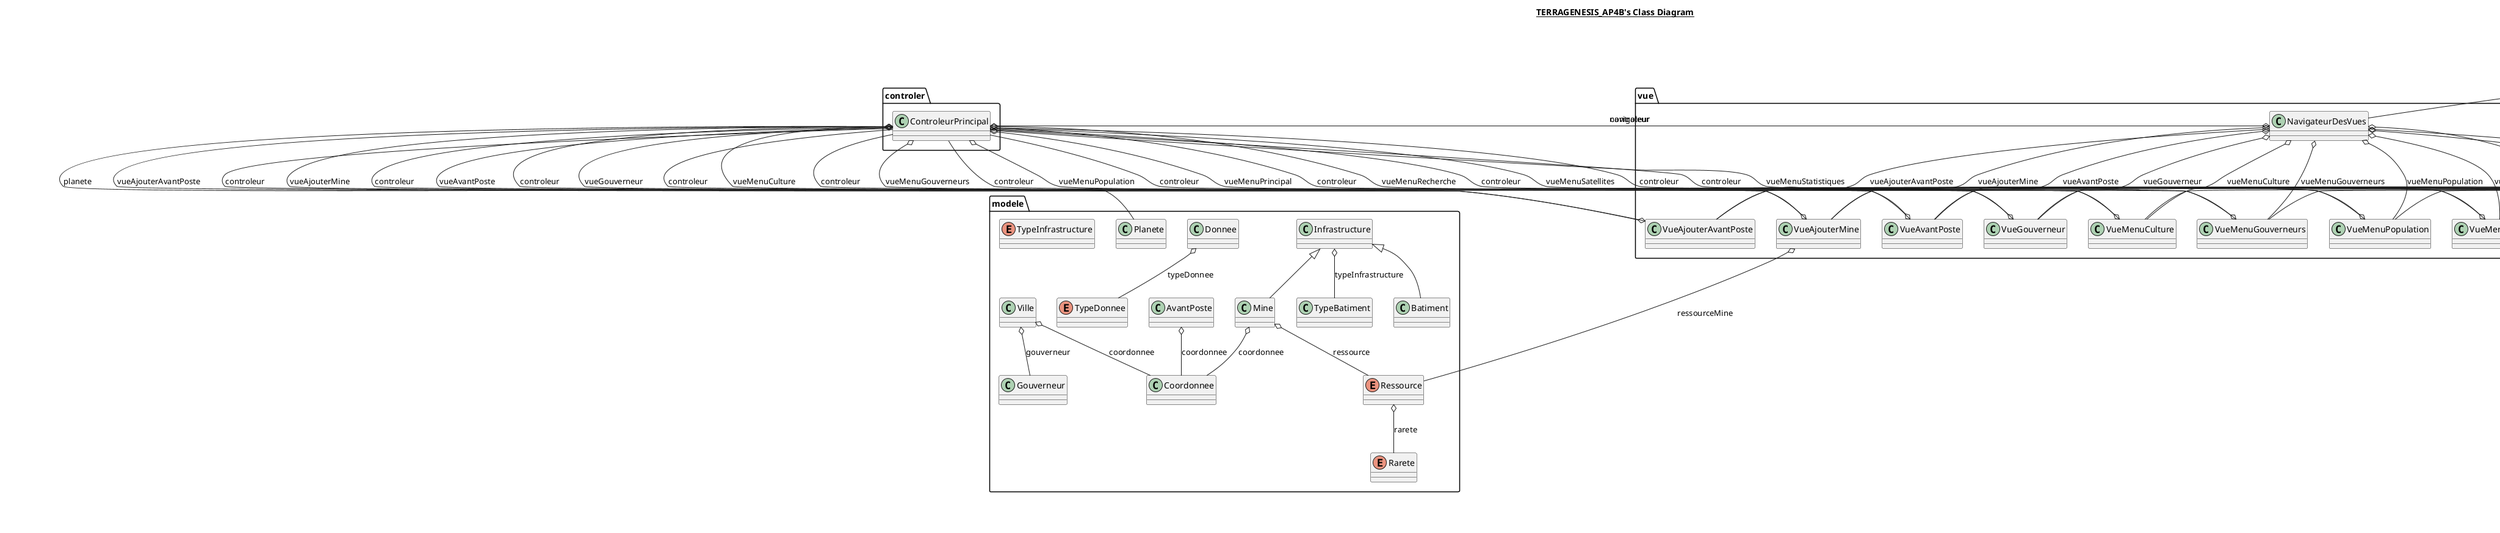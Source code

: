 @startuml

title __TERRAGENESIS_AP4B's Class Diagram__\n

  namespace controler {
    class controler.ControleurPrincipal {
    }
  }
  

  namespace modele {
    class modele.AvantPoste {
    }
  }
  

  namespace modele {
    class modele.Batiment {
    }
  }
  

  namespace modele {
    class modele.Coordonnee {
    }
  }
  

  namespace modele {
    class modele.Donnee {
    }
  }
  

  namespace modele {
    class modele.Gouverneur {
    }
  }
  

  namespace modele {
    class modele.Infrastructure {
    }
  }
  

  namespace modele {
    class modele.Mine {
    }
  }
  

  namespace modele {
    class modele.Planete {
    }
  }
  

  namespace modele {
    enum Rarete {
    }
  }
  

  namespace modele {
    enum Ressource {
    }
  }
  

  namespace modele {
    enum TypeDonnee {
    }
  }
  

  namespace modele {
    enum TypeInfrastructure {
    }
  }
  

  namespace modele {
    class modele.Ville {
    }
  }
  

  namespace sample {
    class sample.App {
    }
  }
  

  namespace vue {
    class vue.NavigateurDesVues {
    }
  }
  

  namespace vue {
    class vue.VueAjouterAvantPoste {
    }
  }
  

  namespace vue {
    class vue.VueAjouterMine {
    }
  }
  

  namespace vue {
    class vue.VueAvantPoste {
    }
  }
  

  namespace vue {
    class vue.VueGouverneur {
    }
  }
  

  namespace vue {
    class vue.VueMenuCulture {
    }
  }
  

  namespace vue {
    class vue.VueMenuGouverneurs {
    }
  }
  

  namespace vue {
    class vue.VueMenuPopulation {
    }
  }
  

  namespace vue {
    class vue.VueMenuPrincipal {
    }
  }
  

  namespace vue {
    class vue.VueMenuRecherche {
    }
  }
  

  namespace vue {
    class vue.VueMenuCarte {
    }
  }
  

  namespace vue {
    class vue.VueMenuStatistiques {
    }
  }
  

  controler.ControleurPrincipal o-- vue.NavigateurDesVues : navigateur
  controler.ControleurPrincipal o-- modele.Planete : planete
  controler.ControleurPrincipal o-- vue.VueAjouterAvantPoste : vueAjouterAvantPoste
  controler.ControleurPrincipal o-- vue.VueAjouterMine : vueAjouterMine
  controler.ControleurPrincipal o-- vue.VueAvantPoste : vueAvantPoste
  controler.ControleurPrincipal o-- vue.VueGouverneur : vueGouverneur
  controler.ControleurPrincipal o-- vue.VueMenuCulture : vueMenuCulture
  controler.ControleurPrincipal o-- vue.VueMenuGouverneurs : vueMenuGouverneurs
  controler.ControleurPrincipal o-- vue.VueMenuPopulation : vueMenuPopulation
  controler.ControleurPrincipal o-- vue.VueMenuPrincipal : vueMenuPrincipal
  controler.ControleurPrincipal o-- vue.VueMenuRecherche : vueMenuRecherche
  controler.ControleurPrincipal o-- vue.VueMenuCarte : vueMenuSatellites
  controler.ControleurPrincipal o-- vue.VueMenuStatistiques : vueMenuStatistiques
  modele.AvantPoste o-- modele.Coordonnee : coordonnee
  modele.Batiment -up-|> modele.Infrastructure
  modele.Donnee o-- modele.TypeDonnee : typeDonnee
  modele.Infrastructure o-- modele.TypeBatiment : typeInfrastructure
  modele.Mine -up-|> modele.Infrastructure
  modele.Mine o-- modele.Coordonnee : coordonnee
  modele.Mine o-- modele.Ressource : ressource
  modele.Ressource o-- modele.Rarete : rarete
  modele.Ville o-- modele.Coordonnee : coordonnee
  modele.Ville o-- modele.Gouverneur : gouverneur
  vue.NavigateurDesVues -up-|> javafx.application.Application
  vue.NavigateurDesVues o-- controler.ControleurPrincipal : controleur
  vue.NavigateurDesVues o-- vue.VueAjouterAvantPoste : vueAjouterAvantPoste
  vue.NavigateurDesVues o-- vue.VueAjouterMine : vueAjouterMine
  vue.NavigateurDesVues o-- vue.VueAvantPoste : vueAvantPoste
  vue.NavigateurDesVues o-- vue.VueGouverneur : vueGouverneur
  vue.NavigateurDesVues o-- vue.VueMenuCulture : vueMenuCulture
  vue.NavigateurDesVues o-- vue.VueMenuGouverneurs : vueMenuGouverneurs
  vue.NavigateurDesVues o-- vue.VueMenuPopulation : vueMenuPopulation
  vue.NavigateurDesVues o-- vue.VueMenuPrincipal : vueMenuPrincipal
  vue.NavigateurDesVues o-- vue.VueMenuRecherche : vueMenuRecherche
  vue.NavigateurDesVues o-- vue.VueMenuCarte : vueMenuSatellites
  vue.NavigateurDesVues o-- vue.VueMenuStatistiques : vueMenuStatistiques
  vue.VueAjouterAvantPoste -up-|> javafx.scene.Scene
  vue.VueAjouterAvantPoste o-- controler.ControleurPrincipal : controleur
  vue.VueAjouterMine -up-|> javafx.scene.Scene
  vue.VueAjouterMine o-- controler.ControleurPrincipal : controleur
  vue.VueAjouterMine o-- modele.Ressource : ressourceMine
  vue.VueAvantPoste -up-|> javafx.scene.Scene
  vue.VueAvantPoste o-- controler.ControleurPrincipal : controleur
  vue.VueGouverneur -up-|> javafx.scene.Scene
  vue.VueGouverneur o-- controler.ControleurPrincipal : controleur
  vue.VueMenuCulture -up-|> javafx.scene.Scene
  vue.VueMenuCulture o-- controler.ControleurPrincipal : controleur
  vue.VueMenuGouverneurs -up-|> javafx.scene.Scene
  vue.VueMenuGouverneurs o-- controler.ControleurPrincipal : controleur
  vue.VueMenuPopulation -up-|> javafx.scene.Scene
  vue.VueMenuPopulation o-- controler.ControleurPrincipal : controleur
  vue.VueMenuPrincipal -up-|> javafx.scene.Scene
  vue.VueMenuPrincipal o-- controler.ControleurPrincipal : controleur
  vue.VueMenuRecherche -up-|> javafx.scene.Scene
  vue.VueMenuRecherche o-- controler.ControleurPrincipal : controleur
  vue.VueMenuCarte -up-|> javafx.scene.Scene
  vue.VueMenuCarte o-- controler.ControleurPrincipal : controleur
  vue.VueMenuStatistiques -up-|> javafx.scene.Scene
  vue.VueMenuStatistiques o-- controler.ControleurPrincipal : controleur


right footer


PlantUML diagram generated by SketchIt! (https://bitbucket.org/pmesmeur/sketch.it)
For more information about this tool, please contact philippe.mesmeur@gmail.com
endfooter

@enduml

